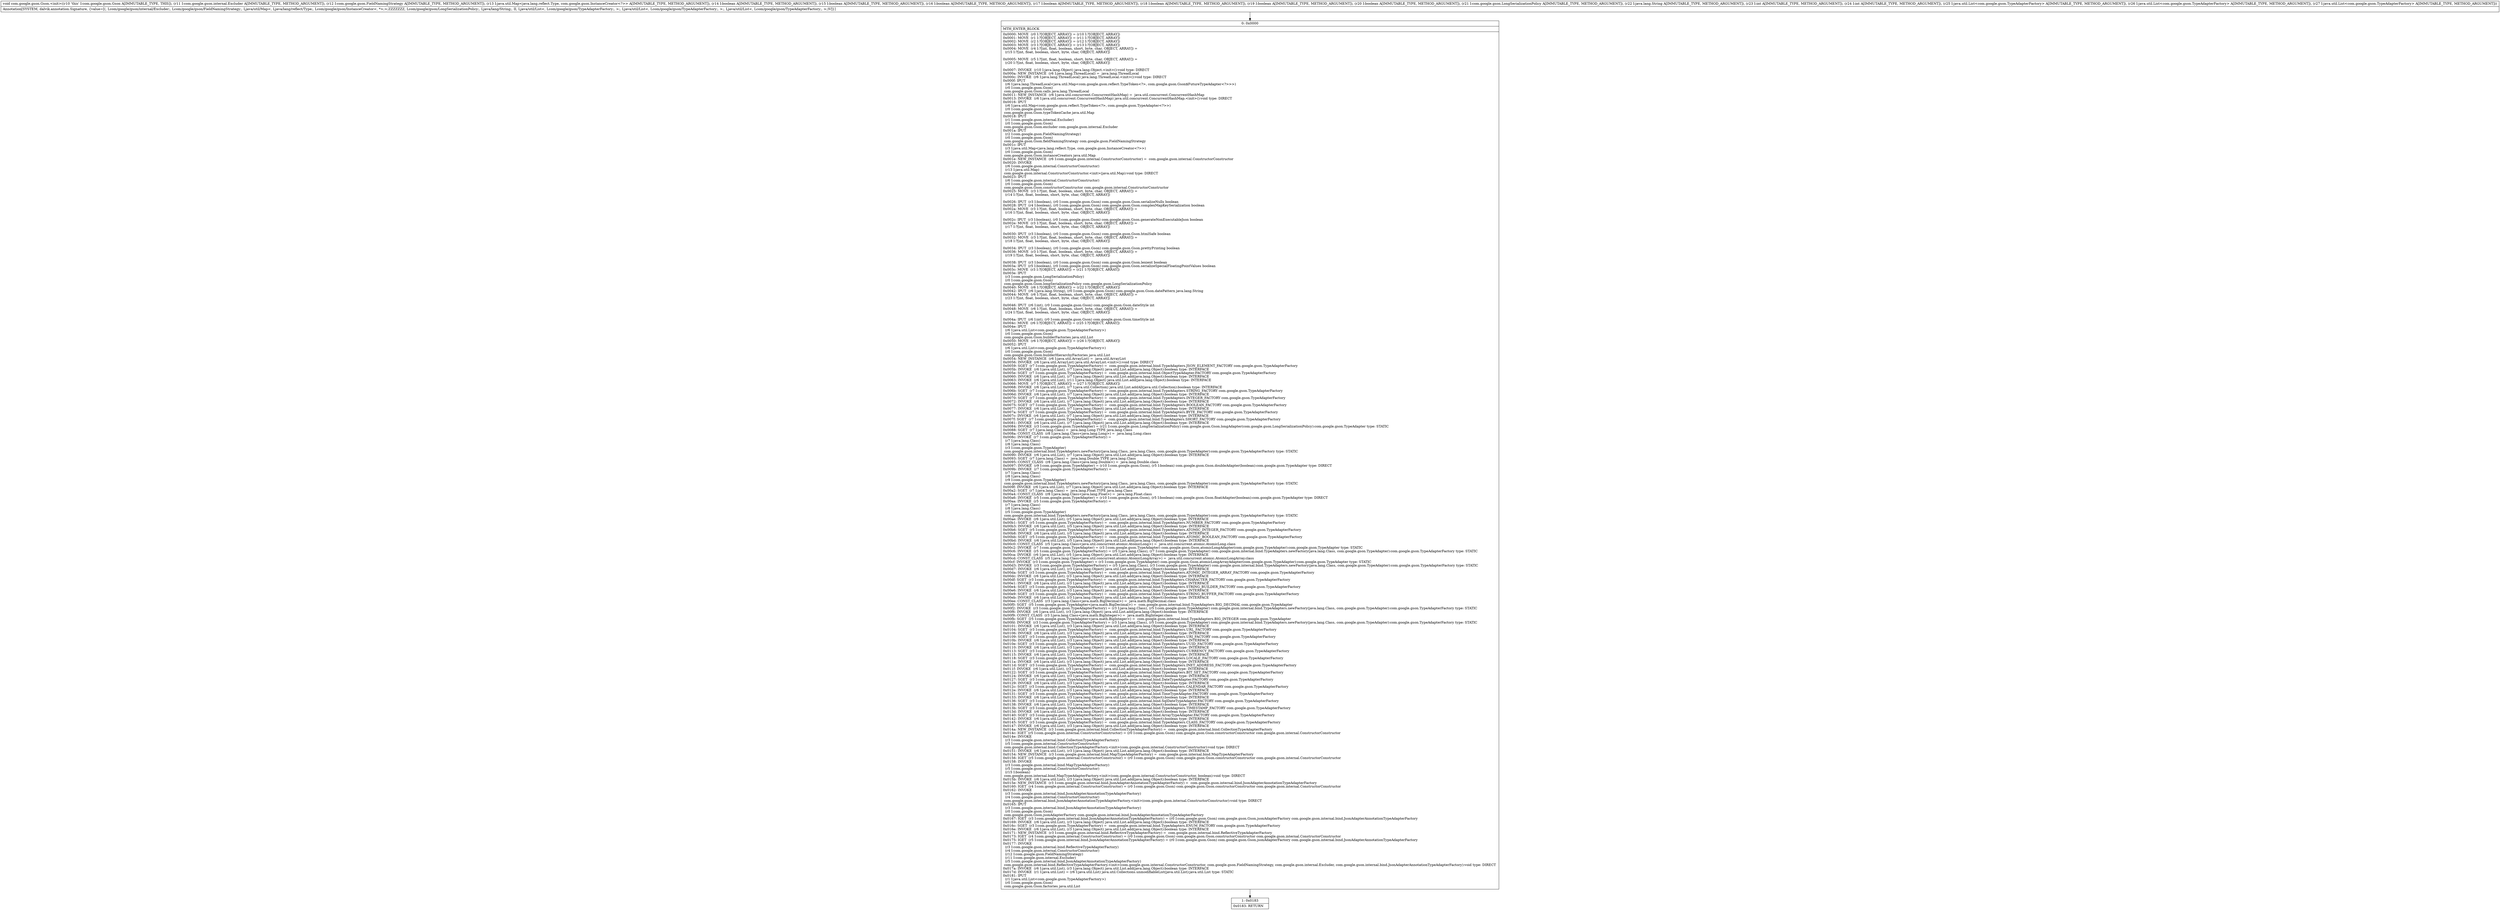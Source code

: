 digraph "CFG forcom.google.gson.Gson.\<init\>(Lcom\/google\/gson\/internal\/Excluder;Lcom\/google\/gson\/FieldNamingStrategy;Ljava\/util\/Map;ZZZZZZZLcom\/google\/gson\/LongSerializationPolicy;Ljava\/lang\/String;IILjava\/util\/List;Ljava\/util\/List;Ljava\/util\/List;)V" {
Node_0 [shape=record,label="{0\:\ 0x0000|MTH_ENTER_BLOCK\l|0x0000: MOVE  (r0 I:?[OBJECT, ARRAY]) = (r10 I:?[OBJECT, ARRAY]) \l0x0001: MOVE  (r1 I:?[OBJECT, ARRAY]) = (r11 I:?[OBJECT, ARRAY]) \l0x0002: MOVE  (r2 I:?[OBJECT, ARRAY]) = (r12 I:?[OBJECT, ARRAY]) \l0x0003: MOVE  (r3 I:?[OBJECT, ARRAY]) = (r13 I:?[OBJECT, ARRAY]) \l0x0004: MOVE  (r4 I:?[int, float, boolean, short, byte, char, OBJECT, ARRAY]) = \l  (r15 I:?[int, float, boolean, short, byte, char, OBJECT, ARRAY])\l \l0x0005: MOVE  (r5 I:?[int, float, boolean, short, byte, char, OBJECT, ARRAY]) = \l  (r20 I:?[int, float, boolean, short, byte, char, OBJECT, ARRAY])\l \l0x0007: INVOKE  (r10 I:java.lang.Object) java.lang.Object.\<init\>():void type: DIRECT \l0x000a: NEW_INSTANCE  (r6 I:java.lang.ThreadLocal) =  java.lang.ThreadLocal \l0x000c: INVOKE  (r6 I:java.lang.ThreadLocal) java.lang.ThreadLocal.\<init\>():void type: DIRECT \l0x000f: IPUT  \l  (r6 I:java.lang.ThreadLocal\<java.util.Map\<com.google.gson.reflect.TypeToken\<?\>, com.google.gson.Gson$FutureTypeAdapter\<?\>\>\>)\l  (r0 I:com.google.gson.Gson)\l com.google.gson.Gson.calls java.lang.ThreadLocal \l0x0011: NEW_INSTANCE  (r6 I:java.util.concurrent.ConcurrentHashMap) =  java.util.concurrent.ConcurrentHashMap \l0x0013: INVOKE  (r6 I:java.util.concurrent.ConcurrentHashMap) java.util.concurrent.ConcurrentHashMap.\<init\>():void type: DIRECT \l0x0016: IPUT  \l  (r6 I:java.util.Map\<com.google.gson.reflect.TypeToken\<?\>, com.google.gson.TypeAdapter\<?\>\>)\l  (r0 I:com.google.gson.Gson)\l com.google.gson.Gson.typeTokenCache java.util.Map \l0x0018: IPUT  \l  (r1 I:com.google.gson.internal.Excluder)\l  (r0 I:com.google.gson.Gson)\l com.google.gson.Gson.excluder com.google.gson.internal.Excluder \l0x001a: IPUT  \l  (r2 I:com.google.gson.FieldNamingStrategy)\l  (r0 I:com.google.gson.Gson)\l com.google.gson.Gson.fieldNamingStrategy com.google.gson.FieldNamingStrategy \l0x001c: IPUT  \l  (r3 I:java.util.Map\<java.lang.reflect.Type, com.google.gson.InstanceCreator\<?\>\>)\l  (r0 I:com.google.gson.Gson)\l com.google.gson.Gson.instanceCreators java.util.Map \l0x001e: NEW_INSTANCE  (r6 I:com.google.gson.internal.ConstructorConstructor) =  com.google.gson.internal.ConstructorConstructor \l0x0020: INVOKE  \l  (r6 I:com.google.gson.internal.ConstructorConstructor)\l  (r13 I:java.util.Map)\l com.google.gson.internal.ConstructorConstructor.\<init\>(java.util.Map):void type: DIRECT \l0x0023: IPUT  \l  (r6 I:com.google.gson.internal.ConstructorConstructor)\l  (r0 I:com.google.gson.Gson)\l com.google.gson.Gson.constructorConstructor com.google.gson.internal.ConstructorConstructor \l0x0025: MOVE  (r3 I:?[int, float, boolean, short, byte, char, OBJECT, ARRAY]) = \l  (r14 I:?[int, float, boolean, short, byte, char, OBJECT, ARRAY])\l \l0x0026: IPUT  (r3 I:boolean), (r0 I:com.google.gson.Gson) com.google.gson.Gson.serializeNulls boolean \l0x0028: IPUT  (r4 I:boolean), (r0 I:com.google.gson.Gson) com.google.gson.Gson.complexMapKeySerialization boolean \l0x002a: MOVE  (r3 I:?[int, float, boolean, short, byte, char, OBJECT, ARRAY]) = \l  (r16 I:?[int, float, boolean, short, byte, char, OBJECT, ARRAY])\l \l0x002c: IPUT  (r3 I:boolean), (r0 I:com.google.gson.Gson) com.google.gson.Gson.generateNonExecutableJson boolean \l0x002e: MOVE  (r3 I:?[int, float, boolean, short, byte, char, OBJECT, ARRAY]) = \l  (r17 I:?[int, float, boolean, short, byte, char, OBJECT, ARRAY])\l \l0x0030: IPUT  (r3 I:boolean), (r0 I:com.google.gson.Gson) com.google.gson.Gson.htmlSafe boolean \l0x0032: MOVE  (r3 I:?[int, float, boolean, short, byte, char, OBJECT, ARRAY]) = \l  (r18 I:?[int, float, boolean, short, byte, char, OBJECT, ARRAY])\l \l0x0034: IPUT  (r3 I:boolean), (r0 I:com.google.gson.Gson) com.google.gson.Gson.prettyPrinting boolean \l0x0036: MOVE  (r3 I:?[int, float, boolean, short, byte, char, OBJECT, ARRAY]) = \l  (r19 I:?[int, float, boolean, short, byte, char, OBJECT, ARRAY])\l \l0x0038: IPUT  (r3 I:boolean), (r0 I:com.google.gson.Gson) com.google.gson.Gson.lenient boolean \l0x003a: IPUT  (r5 I:boolean), (r0 I:com.google.gson.Gson) com.google.gson.Gson.serializeSpecialFloatingPointValues boolean \l0x003c: MOVE  (r3 I:?[OBJECT, ARRAY]) = (r21 I:?[OBJECT, ARRAY]) \l0x003e: IPUT  \l  (r3 I:com.google.gson.LongSerializationPolicy)\l  (r0 I:com.google.gson.Gson)\l com.google.gson.Gson.longSerializationPolicy com.google.gson.LongSerializationPolicy \l0x0040: MOVE  (r6 I:?[OBJECT, ARRAY]) = (r22 I:?[OBJECT, ARRAY]) \l0x0042: IPUT  (r6 I:java.lang.String), (r0 I:com.google.gson.Gson) com.google.gson.Gson.datePattern java.lang.String \l0x0044: MOVE  (r6 I:?[int, float, boolean, short, byte, char, OBJECT, ARRAY]) = \l  (r23 I:?[int, float, boolean, short, byte, char, OBJECT, ARRAY])\l \l0x0046: IPUT  (r6 I:int), (r0 I:com.google.gson.Gson) com.google.gson.Gson.dateStyle int \l0x0048: MOVE  (r6 I:?[int, float, boolean, short, byte, char, OBJECT, ARRAY]) = \l  (r24 I:?[int, float, boolean, short, byte, char, OBJECT, ARRAY])\l \l0x004a: IPUT  (r6 I:int), (r0 I:com.google.gson.Gson) com.google.gson.Gson.timeStyle int \l0x004c: MOVE  (r6 I:?[OBJECT, ARRAY]) = (r25 I:?[OBJECT, ARRAY]) \l0x004e: IPUT  \l  (r6 I:java.util.List\<com.google.gson.TypeAdapterFactory\>)\l  (r0 I:com.google.gson.Gson)\l com.google.gson.Gson.builderFactories java.util.List \l0x0050: MOVE  (r6 I:?[OBJECT, ARRAY]) = (r26 I:?[OBJECT, ARRAY]) \l0x0052: IPUT  \l  (r6 I:java.util.List\<com.google.gson.TypeAdapterFactory\>)\l  (r0 I:com.google.gson.Gson)\l com.google.gson.Gson.builderHierarchyFactories java.util.List \l0x0054: NEW_INSTANCE  (r6 I:java.util.ArrayList) =  java.util.ArrayList \l0x0056: INVOKE  (r6 I:java.util.ArrayList) java.util.ArrayList.\<init\>():void type: DIRECT \l0x0059: SGET  (r7 I:com.google.gson.TypeAdapterFactory) =  com.google.gson.internal.bind.TypeAdapters.JSON_ELEMENT_FACTORY com.google.gson.TypeAdapterFactory \l0x005b: INVOKE  (r6 I:java.util.List), (r7 I:java.lang.Object) java.util.List.add(java.lang.Object):boolean type: INTERFACE \l0x005e: SGET  (r7 I:com.google.gson.TypeAdapterFactory) =  com.google.gson.internal.bind.ObjectTypeAdapter.FACTORY com.google.gson.TypeAdapterFactory \l0x0060: INVOKE  (r6 I:java.util.List), (r7 I:java.lang.Object) java.util.List.add(java.lang.Object):boolean type: INTERFACE \l0x0063: INVOKE  (r6 I:java.util.List), (r11 I:java.lang.Object) java.util.List.add(java.lang.Object):boolean type: INTERFACE \l0x0066: MOVE  (r7 I:?[OBJECT, ARRAY]) = (r27 I:?[OBJECT, ARRAY]) \l0x0068: INVOKE  (r6 I:java.util.List), (r7 I:java.util.Collection) java.util.List.addAll(java.util.Collection):boolean type: INTERFACE \l0x006b: SGET  (r7 I:com.google.gson.TypeAdapterFactory) =  com.google.gson.internal.bind.TypeAdapters.STRING_FACTORY com.google.gson.TypeAdapterFactory \l0x006d: INVOKE  (r6 I:java.util.List), (r7 I:java.lang.Object) java.util.List.add(java.lang.Object):boolean type: INTERFACE \l0x0070: SGET  (r7 I:com.google.gson.TypeAdapterFactory) =  com.google.gson.internal.bind.TypeAdapters.INTEGER_FACTORY com.google.gson.TypeAdapterFactory \l0x0072: INVOKE  (r6 I:java.util.List), (r7 I:java.lang.Object) java.util.List.add(java.lang.Object):boolean type: INTERFACE \l0x0075: SGET  (r7 I:com.google.gson.TypeAdapterFactory) =  com.google.gson.internal.bind.TypeAdapters.BOOLEAN_FACTORY com.google.gson.TypeAdapterFactory \l0x0077: INVOKE  (r6 I:java.util.List), (r7 I:java.lang.Object) java.util.List.add(java.lang.Object):boolean type: INTERFACE \l0x007a: SGET  (r7 I:com.google.gson.TypeAdapterFactory) =  com.google.gson.internal.bind.TypeAdapters.BYTE_FACTORY com.google.gson.TypeAdapterFactory \l0x007c: INVOKE  (r6 I:java.util.List), (r7 I:java.lang.Object) java.util.List.add(java.lang.Object):boolean type: INTERFACE \l0x007f: SGET  (r7 I:com.google.gson.TypeAdapterFactory) =  com.google.gson.internal.bind.TypeAdapters.SHORT_FACTORY com.google.gson.TypeAdapterFactory \l0x0081: INVOKE  (r6 I:java.util.List), (r7 I:java.lang.Object) java.util.List.add(java.lang.Object):boolean type: INTERFACE \l0x0084: INVOKE  (r3 I:com.google.gson.TypeAdapter) = (r21 I:com.google.gson.LongSerializationPolicy) com.google.gson.Gson.longAdapter(com.google.gson.LongSerializationPolicy):com.google.gson.TypeAdapter type: STATIC \l0x0088: SGET  (r7 I:java.lang.Class) =  java.lang.Long.TYPE java.lang.Class \l0x008a: CONST_CLASS  (r8 I:java.lang.Class\<java.lang.Long\>) =  java.lang.Long.class \l0x008c: INVOKE  (r7 I:com.google.gson.TypeAdapterFactory) = \l  (r7 I:java.lang.Class)\l  (r8 I:java.lang.Class)\l  (r3 I:com.google.gson.TypeAdapter)\l com.google.gson.internal.bind.TypeAdapters.newFactory(java.lang.Class, java.lang.Class, com.google.gson.TypeAdapter):com.google.gson.TypeAdapterFactory type: STATIC \l0x0090: INVOKE  (r6 I:java.util.List), (r7 I:java.lang.Object) java.util.List.add(java.lang.Object):boolean type: INTERFACE \l0x0093: SGET  (r7 I:java.lang.Class) =  java.lang.Double.TYPE java.lang.Class \l0x0095: CONST_CLASS  (r8 I:java.lang.Class\<java.lang.Double\>) =  java.lang.Double.class \l0x0097: INVOKE  (r9 I:com.google.gson.TypeAdapter) = (r10 I:com.google.gson.Gson), (r5 I:boolean) com.google.gson.Gson.doubleAdapter(boolean):com.google.gson.TypeAdapter type: DIRECT \l0x009b: INVOKE  (r7 I:com.google.gson.TypeAdapterFactory) = \l  (r7 I:java.lang.Class)\l  (r8 I:java.lang.Class)\l  (r9 I:com.google.gson.TypeAdapter)\l com.google.gson.internal.bind.TypeAdapters.newFactory(java.lang.Class, java.lang.Class, com.google.gson.TypeAdapter):com.google.gson.TypeAdapterFactory type: STATIC \l0x009f: INVOKE  (r6 I:java.util.List), (r7 I:java.lang.Object) java.util.List.add(java.lang.Object):boolean type: INTERFACE \l0x00a2: SGET  (r7 I:java.lang.Class) =  java.lang.Float.TYPE java.lang.Class \l0x00a4: CONST_CLASS  (r8 I:java.lang.Class\<java.lang.Float\>) =  java.lang.Float.class \l0x00a6: INVOKE  (r5 I:com.google.gson.TypeAdapter) = (r10 I:com.google.gson.Gson), (r5 I:boolean) com.google.gson.Gson.floatAdapter(boolean):com.google.gson.TypeAdapter type: DIRECT \l0x00aa: INVOKE  (r5 I:com.google.gson.TypeAdapterFactory) = \l  (r7 I:java.lang.Class)\l  (r8 I:java.lang.Class)\l  (r5 I:com.google.gson.TypeAdapter)\l com.google.gson.internal.bind.TypeAdapters.newFactory(java.lang.Class, java.lang.Class, com.google.gson.TypeAdapter):com.google.gson.TypeAdapterFactory type: STATIC \l0x00ae: INVOKE  (r6 I:java.util.List), (r5 I:java.lang.Object) java.util.List.add(java.lang.Object):boolean type: INTERFACE \l0x00b1: SGET  (r5 I:com.google.gson.TypeAdapterFactory) =  com.google.gson.internal.bind.TypeAdapters.NUMBER_FACTORY com.google.gson.TypeAdapterFactory \l0x00b3: INVOKE  (r6 I:java.util.List), (r5 I:java.lang.Object) java.util.List.add(java.lang.Object):boolean type: INTERFACE \l0x00b6: SGET  (r5 I:com.google.gson.TypeAdapterFactory) =  com.google.gson.internal.bind.TypeAdapters.ATOMIC_INTEGER_FACTORY com.google.gson.TypeAdapterFactory \l0x00b8: INVOKE  (r6 I:java.util.List), (r5 I:java.lang.Object) java.util.List.add(java.lang.Object):boolean type: INTERFACE \l0x00bb: SGET  (r5 I:com.google.gson.TypeAdapterFactory) =  com.google.gson.internal.bind.TypeAdapters.ATOMIC_BOOLEAN_FACTORY com.google.gson.TypeAdapterFactory \l0x00bd: INVOKE  (r6 I:java.util.List), (r5 I:java.lang.Object) java.util.List.add(java.lang.Object):boolean type: INTERFACE \l0x00c0: CONST_CLASS  (r5 I:java.lang.Class\<java.util.concurrent.atomic.AtomicLong\>) =  java.util.concurrent.atomic.AtomicLong.class \l0x00c2: INVOKE  (r7 I:com.google.gson.TypeAdapter) = (r3 I:com.google.gson.TypeAdapter) com.google.gson.Gson.atomicLongAdapter(com.google.gson.TypeAdapter):com.google.gson.TypeAdapter type: STATIC \l0x00c6: INVOKE  (r5 I:com.google.gson.TypeAdapterFactory) = (r5 I:java.lang.Class), (r7 I:com.google.gson.TypeAdapter) com.google.gson.internal.bind.TypeAdapters.newFactory(java.lang.Class, com.google.gson.TypeAdapter):com.google.gson.TypeAdapterFactory type: STATIC \l0x00ca: INVOKE  (r6 I:java.util.List), (r5 I:java.lang.Object) java.util.List.add(java.lang.Object):boolean type: INTERFACE \l0x00cd: CONST_CLASS  (r5 I:java.lang.Class\<java.util.concurrent.atomic.AtomicLongArray\>) =  java.util.concurrent.atomic.AtomicLongArray.class \l0x00cf: INVOKE  (r3 I:com.google.gson.TypeAdapter) = (r3 I:com.google.gson.TypeAdapter) com.google.gson.Gson.atomicLongArrayAdapter(com.google.gson.TypeAdapter):com.google.gson.TypeAdapter type: STATIC \l0x00d3: INVOKE  (r3 I:com.google.gson.TypeAdapterFactory) = (r5 I:java.lang.Class), (r3 I:com.google.gson.TypeAdapter) com.google.gson.internal.bind.TypeAdapters.newFactory(java.lang.Class, com.google.gson.TypeAdapter):com.google.gson.TypeAdapterFactory type: STATIC \l0x00d7: INVOKE  (r6 I:java.util.List), (r3 I:java.lang.Object) java.util.List.add(java.lang.Object):boolean type: INTERFACE \l0x00da: SGET  (r3 I:com.google.gson.TypeAdapterFactory) =  com.google.gson.internal.bind.TypeAdapters.ATOMIC_INTEGER_ARRAY_FACTORY com.google.gson.TypeAdapterFactory \l0x00dc: INVOKE  (r6 I:java.util.List), (r3 I:java.lang.Object) java.util.List.add(java.lang.Object):boolean type: INTERFACE \l0x00df: SGET  (r3 I:com.google.gson.TypeAdapterFactory) =  com.google.gson.internal.bind.TypeAdapters.CHARACTER_FACTORY com.google.gson.TypeAdapterFactory \l0x00e1: INVOKE  (r6 I:java.util.List), (r3 I:java.lang.Object) java.util.List.add(java.lang.Object):boolean type: INTERFACE \l0x00e4: SGET  (r3 I:com.google.gson.TypeAdapterFactory) =  com.google.gson.internal.bind.TypeAdapters.STRING_BUILDER_FACTORY com.google.gson.TypeAdapterFactory \l0x00e6: INVOKE  (r6 I:java.util.List), (r3 I:java.lang.Object) java.util.List.add(java.lang.Object):boolean type: INTERFACE \l0x00e9: SGET  (r3 I:com.google.gson.TypeAdapterFactory) =  com.google.gson.internal.bind.TypeAdapters.STRING_BUFFER_FACTORY com.google.gson.TypeAdapterFactory \l0x00eb: INVOKE  (r6 I:java.util.List), (r3 I:java.lang.Object) java.util.List.add(java.lang.Object):boolean type: INTERFACE \l0x00ee: CONST_CLASS  (r3 I:java.lang.Class\<java.math.BigDecimal\>) =  java.math.BigDecimal.class \l0x00f0: SGET  (r5 I:com.google.gson.TypeAdapter\<java.math.BigDecimal\>) =  com.google.gson.internal.bind.TypeAdapters.BIG_DECIMAL com.google.gson.TypeAdapter \l0x00f2: INVOKE  (r3 I:com.google.gson.TypeAdapterFactory) = (r3 I:java.lang.Class), (r5 I:com.google.gson.TypeAdapter) com.google.gson.internal.bind.TypeAdapters.newFactory(java.lang.Class, com.google.gson.TypeAdapter):com.google.gson.TypeAdapterFactory type: STATIC \l0x00f6: INVOKE  (r6 I:java.util.List), (r3 I:java.lang.Object) java.util.List.add(java.lang.Object):boolean type: INTERFACE \l0x00f9: CONST_CLASS  (r3 I:java.lang.Class\<java.math.BigInteger\>) =  java.math.BigInteger.class \l0x00fb: SGET  (r5 I:com.google.gson.TypeAdapter\<java.math.BigInteger\>) =  com.google.gson.internal.bind.TypeAdapters.BIG_INTEGER com.google.gson.TypeAdapter \l0x00fd: INVOKE  (r3 I:com.google.gson.TypeAdapterFactory) = (r3 I:java.lang.Class), (r5 I:com.google.gson.TypeAdapter) com.google.gson.internal.bind.TypeAdapters.newFactory(java.lang.Class, com.google.gson.TypeAdapter):com.google.gson.TypeAdapterFactory type: STATIC \l0x0101: INVOKE  (r6 I:java.util.List), (r3 I:java.lang.Object) java.util.List.add(java.lang.Object):boolean type: INTERFACE \l0x0104: SGET  (r3 I:com.google.gson.TypeAdapterFactory) =  com.google.gson.internal.bind.TypeAdapters.URL_FACTORY com.google.gson.TypeAdapterFactory \l0x0106: INVOKE  (r6 I:java.util.List), (r3 I:java.lang.Object) java.util.List.add(java.lang.Object):boolean type: INTERFACE \l0x0109: SGET  (r3 I:com.google.gson.TypeAdapterFactory) =  com.google.gson.internal.bind.TypeAdapters.URI_FACTORY com.google.gson.TypeAdapterFactory \l0x010b: INVOKE  (r6 I:java.util.List), (r3 I:java.lang.Object) java.util.List.add(java.lang.Object):boolean type: INTERFACE \l0x010e: SGET  (r3 I:com.google.gson.TypeAdapterFactory) =  com.google.gson.internal.bind.TypeAdapters.UUID_FACTORY com.google.gson.TypeAdapterFactory \l0x0110: INVOKE  (r6 I:java.util.List), (r3 I:java.lang.Object) java.util.List.add(java.lang.Object):boolean type: INTERFACE \l0x0113: SGET  (r3 I:com.google.gson.TypeAdapterFactory) =  com.google.gson.internal.bind.TypeAdapters.CURRENCY_FACTORY com.google.gson.TypeAdapterFactory \l0x0115: INVOKE  (r6 I:java.util.List), (r3 I:java.lang.Object) java.util.List.add(java.lang.Object):boolean type: INTERFACE \l0x0118: SGET  (r3 I:com.google.gson.TypeAdapterFactory) =  com.google.gson.internal.bind.TypeAdapters.LOCALE_FACTORY com.google.gson.TypeAdapterFactory \l0x011a: INVOKE  (r6 I:java.util.List), (r3 I:java.lang.Object) java.util.List.add(java.lang.Object):boolean type: INTERFACE \l0x011d: SGET  (r3 I:com.google.gson.TypeAdapterFactory) =  com.google.gson.internal.bind.TypeAdapters.INET_ADDRESS_FACTORY com.google.gson.TypeAdapterFactory \l0x011f: INVOKE  (r6 I:java.util.List), (r3 I:java.lang.Object) java.util.List.add(java.lang.Object):boolean type: INTERFACE \l0x0122: SGET  (r3 I:com.google.gson.TypeAdapterFactory) =  com.google.gson.internal.bind.TypeAdapters.BIT_SET_FACTORY com.google.gson.TypeAdapterFactory \l0x0124: INVOKE  (r6 I:java.util.List), (r3 I:java.lang.Object) java.util.List.add(java.lang.Object):boolean type: INTERFACE \l0x0127: SGET  (r3 I:com.google.gson.TypeAdapterFactory) =  com.google.gson.internal.bind.DateTypeAdapter.FACTORY com.google.gson.TypeAdapterFactory \l0x0129: INVOKE  (r6 I:java.util.List), (r3 I:java.lang.Object) java.util.List.add(java.lang.Object):boolean type: INTERFACE \l0x012c: SGET  (r3 I:com.google.gson.TypeAdapterFactory) =  com.google.gson.internal.bind.TypeAdapters.CALENDAR_FACTORY com.google.gson.TypeAdapterFactory \l0x012e: INVOKE  (r6 I:java.util.List), (r3 I:java.lang.Object) java.util.List.add(java.lang.Object):boolean type: INTERFACE \l0x0131: SGET  (r3 I:com.google.gson.TypeAdapterFactory) =  com.google.gson.internal.bind.TimeTypeAdapter.FACTORY com.google.gson.TypeAdapterFactory \l0x0133: INVOKE  (r6 I:java.util.List), (r3 I:java.lang.Object) java.util.List.add(java.lang.Object):boolean type: INTERFACE \l0x0136: SGET  (r3 I:com.google.gson.TypeAdapterFactory) =  com.google.gson.internal.bind.SqlDateTypeAdapter.FACTORY com.google.gson.TypeAdapterFactory \l0x0138: INVOKE  (r6 I:java.util.List), (r3 I:java.lang.Object) java.util.List.add(java.lang.Object):boolean type: INTERFACE \l0x013b: SGET  (r3 I:com.google.gson.TypeAdapterFactory) =  com.google.gson.internal.bind.TypeAdapters.TIMESTAMP_FACTORY com.google.gson.TypeAdapterFactory \l0x013d: INVOKE  (r6 I:java.util.List), (r3 I:java.lang.Object) java.util.List.add(java.lang.Object):boolean type: INTERFACE \l0x0140: SGET  (r3 I:com.google.gson.TypeAdapterFactory) =  com.google.gson.internal.bind.ArrayTypeAdapter.FACTORY com.google.gson.TypeAdapterFactory \l0x0142: INVOKE  (r6 I:java.util.List), (r3 I:java.lang.Object) java.util.List.add(java.lang.Object):boolean type: INTERFACE \l0x0145: SGET  (r3 I:com.google.gson.TypeAdapterFactory) =  com.google.gson.internal.bind.TypeAdapters.CLASS_FACTORY com.google.gson.TypeAdapterFactory \l0x0147: INVOKE  (r6 I:java.util.List), (r3 I:java.lang.Object) java.util.List.add(java.lang.Object):boolean type: INTERFACE \l0x014a: NEW_INSTANCE  (r3 I:com.google.gson.internal.bind.CollectionTypeAdapterFactory) =  com.google.gson.internal.bind.CollectionTypeAdapterFactory \l0x014c: IGET  (r5 I:com.google.gson.internal.ConstructorConstructor) = (r0 I:com.google.gson.Gson) com.google.gson.Gson.constructorConstructor com.google.gson.internal.ConstructorConstructor \l0x014e: INVOKE  \l  (r3 I:com.google.gson.internal.bind.CollectionTypeAdapterFactory)\l  (r5 I:com.google.gson.internal.ConstructorConstructor)\l com.google.gson.internal.bind.CollectionTypeAdapterFactory.\<init\>(com.google.gson.internal.ConstructorConstructor):void type: DIRECT \l0x0151: INVOKE  (r6 I:java.util.List), (r3 I:java.lang.Object) java.util.List.add(java.lang.Object):boolean type: INTERFACE \l0x0154: NEW_INSTANCE  (r3 I:com.google.gson.internal.bind.MapTypeAdapterFactory) =  com.google.gson.internal.bind.MapTypeAdapterFactory \l0x0156: IGET  (r5 I:com.google.gson.internal.ConstructorConstructor) = (r0 I:com.google.gson.Gson) com.google.gson.Gson.constructorConstructor com.google.gson.internal.ConstructorConstructor \l0x0158: INVOKE  \l  (r3 I:com.google.gson.internal.bind.MapTypeAdapterFactory)\l  (r5 I:com.google.gson.internal.ConstructorConstructor)\l  (r15 I:boolean)\l com.google.gson.internal.bind.MapTypeAdapterFactory.\<init\>(com.google.gson.internal.ConstructorConstructor, boolean):void type: DIRECT \l0x015b: INVOKE  (r6 I:java.util.List), (r3 I:java.lang.Object) java.util.List.add(java.lang.Object):boolean type: INTERFACE \l0x015e: NEW_INSTANCE  (r3 I:com.google.gson.internal.bind.JsonAdapterAnnotationTypeAdapterFactory) =  com.google.gson.internal.bind.JsonAdapterAnnotationTypeAdapterFactory \l0x0160: IGET  (r4 I:com.google.gson.internal.ConstructorConstructor) = (r0 I:com.google.gson.Gson) com.google.gson.Gson.constructorConstructor com.google.gson.internal.ConstructorConstructor \l0x0162: INVOKE  \l  (r3 I:com.google.gson.internal.bind.JsonAdapterAnnotationTypeAdapterFactory)\l  (r4 I:com.google.gson.internal.ConstructorConstructor)\l com.google.gson.internal.bind.JsonAdapterAnnotationTypeAdapterFactory.\<init\>(com.google.gson.internal.ConstructorConstructor):void type: DIRECT \l0x0165: IPUT  \l  (r3 I:com.google.gson.internal.bind.JsonAdapterAnnotationTypeAdapterFactory)\l  (r0 I:com.google.gson.Gson)\l com.google.gson.Gson.jsonAdapterFactory com.google.gson.internal.bind.JsonAdapterAnnotationTypeAdapterFactory \l0x0167: IGET  (r3 I:com.google.gson.internal.bind.JsonAdapterAnnotationTypeAdapterFactory) = (r0 I:com.google.gson.Gson) com.google.gson.Gson.jsonAdapterFactory com.google.gson.internal.bind.JsonAdapterAnnotationTypeAdapterFactory \l0x0169: INVOKE  (r6 I:java.util.List), (r3 I:java.lang.Object) java.util.List.add(java.lang.Object):boolean type: INTERFACE \l0x016c: SGET  (r3 I:com.google.gson.TypeAdapterFactory) =  com.google.gson.internal.bind.TypeAdapters.ENUM_FACTORY com.google.gson.TypeAdapterFactory \l0x016e: INVOKE  (r6 I:java.util.List), (r3 I:java.lang.Object) java.util.List.add(java.lang.Object):boolean type: INTERFACE \l0x0171: NEW_INSTANCE  (r3 I:com.google.gson.internal.bind.ReflectiveTypeAdapterFactory) =  com.google.gson.internal.bind.ReflectiveTypeAdapterFactory \l0x0173: IGET  (r4 I:com.google.gson.internal.ConstructorConstructor) = (r0 I:com.google.gson.Gson) com.google.gson.Gson.constructorConstructor com.google.gson.internal.ConstructorConstructor \l0x0175: IGET  (r5 I:com.google.gson.internal.bind.JsonAdapterAnnotationTypeAdapterFactory) = (r0 I:com.google.gson.Gson) com.google.gson.Gson.jsonAdapterFactory com.google.gson.internal.bind.JsonAdapterAnnotationTypeAdapterFactory \l0x0177: INVOKE  \l  (r3 I:com.google.gson.internal.bind.ReflectiveTypeAdapterFactory)\l  (r4 I:com.google.gson.internal.ConstructorConstructor)\l  (r12 I:com.google.gson.FieldNamingStrategy)\l  (r11 I:com.google.gson.internal.Excluder)\l  (r5 I:com.google.gson.internal.bind.JsonAdapterAnnotationTypeAdapterFactory)\l com.google.gson.internal.bind.ReflectiveTypeAdapterFactory.\<init\>(com.google.gson.internal.ConstructorConstructor, com.google.gson.FieldNamingStrategy, com.google.gson.internal.Excluder, com.google.gson.internal.bind.JsonAdapterAnnotationTypeAdapterFactory):void type: DIRECT \l0x017a: INVOKE  (r6 I:java.util.List), (r3 I:java.lang.Object) java.util.List.add(java.lang.Object):boolean type: INTERFACE \l0x017d: INVOKE  (r1 I:java.util.List) = (r6 I:java.util.List) java.util.Collections.unmodifiableList(java.util.List):java.util.List type: STATIC \l0x0181: IPUT  \l  (r1 I:java.util.List\<com.google.gson.TypeAdapterFactory\>)\l  (r0 I:com.google.gson.Gson)\l com.google.gson.Gson.factories java.util.List \l}"];
Node_1 [shape=record,label="{1\:\ 0x0183|0x0183: RETURN   \l}"];
MethodNode[shape=record,label="{void com.google.gson.Gson.\<init\>((r10 'this' I:com.google.gson.Gson A[IMMUTABLE_TYPE, THIS]), (r11 I:com.google.gson.internal.Excluder A[IMMUTABLE_TYPE, METHOD_ARGUMENT]), (r12 I:com.google.gson.FieldNamingStrategy A[IMMUTABLE_TYPE, METHOD_ARGUMENT]), (r13 I:java.util.Map\<java.lang.reflect.Type, com.google.gson.InstanceCreator\<?\>\> A[IMMUTABLE_TYPE, METHOD_ARGUMENT]), (r14 I:boolean A[IMMUTABLE_TYPE, METHOD_ARGUMENT]), (r15 I:boolean A[IMMUTABLE_TYPE, METHOD_ARGUMENT]), (r16 I:boolean A[IMMUTABLE_TYPE, METHOD_ARGUMENT]), (r17 I:boolean A[IMMUTABLE_TYPE, METHOD_ARGUMENT]), (r18 I:boolean A[IMMUTABLE_TYPE, METHOD_ARGUMENT]), (r19 I:boolean A[IMMUTABLE_TYPE, METHOD_ARGUMENT]), (r20 I:boolean A[IMMUTABLE_TYPE, METHOD_ARGUMENT]), (r21 I:com.google.gson.LongSerializationPolicy A[IMMUTABLE_TYPE, METHOD_ARGUMENT]), (r22 I:java.lang.String A[IMMUTABLE_TYPE, METHOD_ARGUMENT]), (r23 I:int A[IMMUTABLE_TYPE, METHOD_ARGUMENT]), (r24 I:int A[IMMUTABLE_TYPE, METHOD_ARGUMENT]), (r25 I:java.util.List\<com.google.gson.TypeAdapterFactory\> A[IMMUTABLE_TYPE, METHOD_ARGUMENT]), (r26 I:java.util.List\<com.google.gson.TypeAdapterFactory\> A[IMMUTABLE_TYPE, METHOD_ARGUMENT]), (r27 I:java.util.List\<com.google.gson.TypeAdapterFactory\> A[IMMUTABLE_TYPE, METHOD_ARGUMENT]))  | Annotation[SYSTEM, dalvik.annotation.Signature, \{value=[(, Lcom\/google\/gson\/internal\/Excluder;, Lcom\/google\/gson\/FieldNamingStrategy;, Ljava\/util\/Map\<, Ljava\/lang\/reflect\/Type;, Lcom\/google\/gson\/InstanceCreator\<, *\>;\>;ZZZZZZZ, Lcom\/google\/gson\/LongSerializationPolicy;, Ljava\/lang\/String;, II, Ljava\/util\/List\<, Lcom\/google\/gson\/TypeAdapterFactory;, \>;, Ljava\/util\/List\<, Lcom\/google\/gson\/TypeAdapterFactory;, \>;, Ljava\/util\/List\<, Lcom\/google\/gson\/TypeAdapterFactory;, \>;)V]\}]\l}"];
MethodNode -> Node_0;
Node_0 -> Node_1;
}

